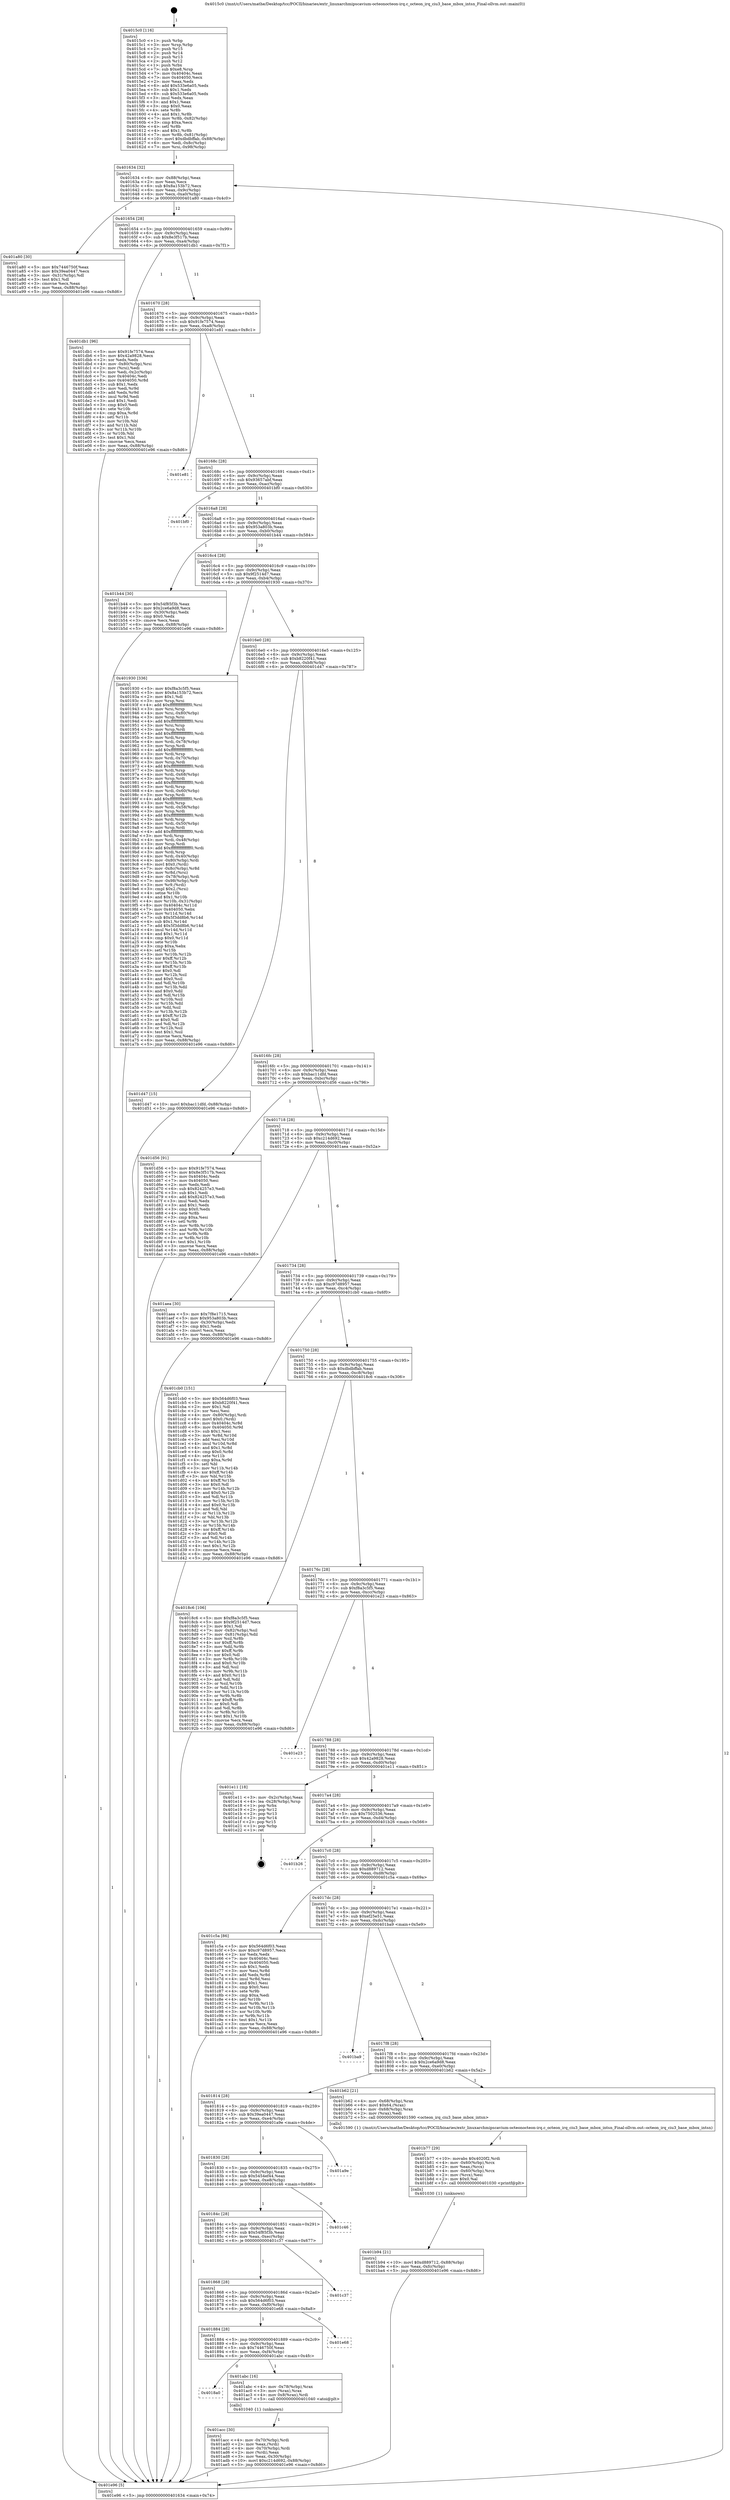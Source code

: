 digraph "0x4015c0" {
  label = "0x4015c0 (/mnt/c/Users/mathe/Desktop/tcc/POCII/binaries/extr_linuxarchmipscavium-octeonocteon-irq.c_octeon_irq_ciu3_base_mbox_intsn_Final-ollvm.out::main(0))"
  labelloc = "t"
  node[shape=record]

  Entry [label="",width=0.3,height=0.3,shape=circle,fillcolor=black,style=filled]
  "0x401634" [label="{
     0x401634 [32]\l
     | [instrs]\l
     &nbsp;&nbsp;0x401634 \<+6\>: mov -0x88(%rbp),%eax\l
     &nbsp;&nbsp;0x40163a \<+2\>: mov %eax,%ecx\l
     &nbsp;&nbsp;0x40163c \<+6\>: sub $0x8a153b72,%ecx\l
     &nbsp;&nbsp;0x401642 \<+6\>: mov %eax,-0x9c(%rbp)\l
     &nbsp;&nbsp;0x401648 \<+6\>: mov %ecx,-0xa0(%rbp)\l
     &nbsp;&nbsp;0x40164e \<+6\>: je 0000000000401a80 \<main+0x4c0\>\l
  }"]
  "0x401a80" [label="{
     0x401a80 [30]\l
     | [instrs]\l
     &nbsp;&nbsp;0x401a80 \<+5\>: mov $0x7446750f,%eax\l
     &nbsp;&nbsp;0x401a85 \<+5\>: mov $0x39ea0447,%ecx\l
     &nbsp;&nbsp;0x401a8a \<+3\>: mov -0x31(%rbp),%dl\l
     &nbsp;&nbsp;0x401a8d \<+3\>: test $0x1,%dl\l
     &nbsp;&nbsp;0x401a90 \<+3\>: cmovne %ecx,%eax\l
     &nbsp;&nbsp;0x401a93 \<+6\>: mov %eax,-0x88(%rbp)\l
     &nbsp;&nbsp;0x401a99 \<+5\>: jmp 0000000000401e96 \<main+0x8d6\>\l
  }"]
  "0x401654" [label="{
     0x401654 [28]\l
     | [instrs]\l
     &nbsp;&nbsp;0x401654 \<+5\>: jmp 0000000000401659 \<main+0x99\>\l
     &nbsp;&nbsp;0x401659 \<+6\>: mov -0x9c(%rbp),%eax\l
     &nbsp;&nbsp;0x40165f \<+5\>: sub $0x8e3f517b,%eax\l
     &nbsp;&nbsp;0x401664 \<+6\>: mov %eax,-0xa4(%rbp)\l
     &nbsp;&nbsp;0x40166a \<+6\>: je 0000000000401db1 \<main+0x7f1\>\l
  }"]
  Exit [label="",width=0.3,height=0.3,shape=circle,fillcolor=black,style=filled,peripheries=2]
  "0x401db1" [label="{
     0x401db1 [96]\l
     | [instrs]\l
     &nbsp;&nbsp;0x401db1 \<+5\>: mov $0x91fe7574,%eax\l
     &nbsp;&nbsp;0x401db6 \<+5\>: mov $0x42a9828,%ecx\l
     &nbsp;&nbsp;0x401dbb \<+2\>: xor %edx,%edx\l
     &nbsp;&nbsp;0x401dbd \<+4\>: mov -0x80(%rbp),%rsi\l
     &nbsp;&nbsp;0x401dc1 \<+2\>: mov (%rsi),%edi\l
     &nbsp;&nbsp;0x401dc3 \<+3\>: mov %edi,-0x2c(%rbp)\l
     &nbsp;&nbsp;0x401dc6 \<+7\>: mov 0x40404c,%edi\l
     &nbsp;&nbsp;0x401dcd \<+8\>: mov 0x404050,%r8d\l
     &nbsp;&nbsp;0x401dd5 \<+3\>: sub $0x1,%edx\l
     &nbsp;&nbsp;0x401dd8 \<+3\>: mov %edi,%r9d\l
     &nbsp;&nbsp;0x401ddb \<+3\>: add %edx,%r9d\l
     &nbsp;&nbsp;0x401dde \<+4\>: imul %r9d,%edi\l
     &nbsp;&nbsp;0x401de2 \<+3\>: and $0x1,%edi\l
     &nbsp;&nbsp;0x401de5 \<+3\>: cmp $0x0,%edi\l
     &nbsp;&nbsp;0x401de8 \<+4\>: sete %r10b\l
     &nbsp;&nbsp;0x401dec \<+4\>: cmp $0xa,%r8d\l
     &nbsp;&nbsp;0x401df0 \<+4\>: setl %r11b\l
     &nbsp;&nbsp;0x401df4 \<+3\>: mov %r10b,%bl\l
     &nbsp;&nbsp;0x401df7 \<+3\>: and %r11b,%bl\l
     &nbsp;&nbsp;0x401dfa \<+3\>: xor %r11b,%r10b\l
     &nbsp;&nbsp;0x401dfd \<+3\>: or %r10b,%bl\l
     &nbsp;&nbsp;0x401e00 \<+3\>: test $0x1,%bl\l
     &nbsp;&nbsp;0x401e03 \<+3\>: cmovne %ecx,%eax\l
     &nbsp;&nbsp;0x401e06 \<+6\>: mov %eax,-0x88(%rbp)\l
     &nbsp;&nbsp;0x401e0c \<+5\>: jmp 0000000000401e96 \<main+0x8d6\>\l
  }"]
  "0x401670" [label="{
     0x401670 [28]\l
     | [instrs]\l
     &nbsp;&nbsp;0x401670 \<+5\>: jmp 0000000000401675 \<main+0xb5\>\l
     &nbsp;&nbsp;0x401675 \<+6\>: mov -0x9c(%rbp),%eax\l
     &nbsp;&nbsp;0x40167b \<+5\>: sub $0x91fe7574,%eax\l
     &nbsp;&nbsp;0x401680 \<+6\>: mov %eax,-0xa8(%rbp)\l
     &nbsp;&nbsp;0x401686 \<+6\>: je 0000000000401e81 \<main+0x8c1\>\l
  }"]
  "0x401b94" [label="{
     0x401b94 [21]\l
     | [instrs]\l
     &nbsp;&nbsp;0x401b94 \<+10\>: movl $0xd889712,-0x88(%rbp)\l
     &nbsp;&nbsp;0x401b9e \<+6\>: mov %eax,-0xfc(%rbp)\l
     &nbsp;&nbsp;0x401ba4 \<+5\>: jmp 0000000000401e96 \<main+0x8d6\>\l
  }"]
  "0x401e81" [label="{
     0x401e81\l
  }", style=dashed]
  "0x40168c" [label="{
     0x40168c [28]\l
     | [instrs]\l
     &nbsp;&nbsp;0x40168c \<+5\>: jmp 0000000000401691 \<main+0xd1\>\l
     &nbsp;&nbsp;0x401691 \<+6\>: mov -0x9c(%rbp),%eax\l
     &nbsp;&nbsp;0x401697 \<+5\>: sub $0x93657abf,%eax\l
     &nbsp;&nbsp;0x40169c \<+6\>: mov %eax,-0xac(%rbp)\l
     &nbsp;&nbsp;0x4016a2 \<+6\>: je 0000000000401bf0 \<main+0x630\>\l
  }"]
  "0x401b77" [label="{
     0x401b77 [29]\l
     | [instrs]\l
     &nbsp;&nbsp;0x401b77 \<+10\>: movabs $0x4020f2,%rdi\l
     &nbsp;&nbsp;0x401b81 \<+4\>: mov -0x60(%rbp),%rcx\l
     &nbsp;&nbsp;0x401b85 \<+2\>: mov %eax,(%rcx)\l
     &nbsp;&nbsp;0x401b87 \<+4\>: mov -0x60(%rbp),%rcx\l
     &nbsp;&nbsp;0x401b8b \<+2\>: mov (%rcx),%esi\l
     &nbsp;&nbsp;0x401b8d \<+2\>: mov $0x0,%al\l
     &nbsp;&nbsp;0x401b8f \<+5\>: call 0000000000401030 \<printf@plt\>\l
     | [calls]\l
     &nbsp;&nbsp;0x401030 \{1\} (unknown)\l
  }"]
  "0x401bf0" [label="{
     0x401bf0\l
  }", style=dashed]
  "0x4016a8" [label="{
     0x4016a8 [28]\l
     | [instrs]\l
     &nbsp;&nbsp;0x4016a8 \<+5\>: jmp 00000000004016ad \<main+0xed\>\l
     &nbsp;&nbsp;0x4016ad \<+6\>: mov -0x9c(%rbp),%eax\l
     &nbsp;&nbsp;0x4016b3 \<+5\>: sub $0x953a803b,%eax\l
     &nbsp;&nbsp;0x4016b8 \<+6\>: mov %eax,-0xb0(%rbp)\l
     &nbsp;&nbsp;0x4016be \<+6\>: je 0000000000401b44 \<main+0x584\>\l
  }"]
  "0x401acc" [label="{
     0x401acc [30]\l
     | [instrs]\l
     &nbsp;&nbsp;0x401acc \<+4\>: mov -0x70(%rbp),%rdi\l
     &nbsp;&nbsp;0x401ad0 \<+2\>: mov %eax,(%rdi)\l
     &nbsp;&nbsp;0x401ad2 \<+4\>: mov -0x70(%rbp),%rdi\l
     &nbsp;&nbsp;0x401ad6 \<+2\>: mov (%rdi),%eax\l
     &nbsp;&nbsp;0x401ad8 \<+3\>: mov %eax,-0x30(%rbp)\l
     &nbsp;&nbsp;0x401adb \<+10\>: movl $0xc214d692,-0x88(%rbp)\l
     &nbsp;&nbsp;0x401ae5 \<+5\>: jmp 0000000000401e96 \<main+0x8d6\>\l
  }"]
  "0x401b44" [label="{
     0x401b44 [30]\l
     | [instrs]\l
     &nbsp;&nbsp;0x401b44 \<+5\>: mov $0x54f85f3b,%eax\l
     &nbsp;&nbsp;0x401b49 \<+5\>: mov $0x2ce6a9d8,%ecx\l
     &nbsp;&nbsp;0x401b4e \<+3\>: mov -0x30(%rbp),%edx\l
     &nbsp;&nbsp;0x401b51 \<+3\>: cmp $0x0,%edx\l
     &nbsp;&nbsp;0x401b54 \<+3\>: cmove %ecx,%eax\l
     &nbsp;&nbsp;0x401b57 \<+6\>: mov %eax,-0x88(%rbp)\l
     &nbsp;&nbsp;0x401b5d \<+5\>: jmp 0000000000401e96 \<main+0x8d6\>\l
  }"]
  "0x4016c4" [label="{
     0x4016c4 [28]\l
     | [instrs]\l
     &nbsp;&nbsp;0x4016c4 \<+5\>: jmp 00000000004016c9 \<main+0x109\>\l
     &nbsp;&nbsp;0x4016c9 \<+6\>: mov -0x9c(%rbp),%eax\l
     &nbsp;&nbsp;0x4016cf \<+5\>: sub $0x9f2514d7,%eax\l
     &nbsp;&nbsp;0x4016d4 \<+6\>: mov %eax,-0xb4(%rbp)\l
     &nbsp;&nbsp;0x4016da \<+6\>: je 0000000000401930 \<main+0x370\>\l
  }"]
  "0x4018a0" [label="{
     0x4018a0\l
  }", style=dashed]
  "0x401930" [label="{
     0x401930 [336]\l
     | [instrs]\l
     &nbsp;&nbsp;0x401930 \<+5\>: mov $0xf8a3c5f5,%eax\l
     &nbsp;&nbsp;0x401935 \<+5\>: mov $0x8a153b72,%ecx\l
     &nbsp;&nbsp;0x40193a \<+2\>: mov $0x1,%dl\l
     &nbsp;&nbsp;0x40193c \<+3\>: mov %rsp,%rsi\l
     &nbsp;&nbsp;0x40193f \<+4\>: add $0xfffffffffffffff0,%rsi\l
     &nbsp;&nbsp;0x401943 \<+3\>: mov %rsi,%rsp\l
     &nbsp;&nbsp;0x401946 \<+4\>: mov %rsi,-0x80(%rbp)\l
     &nbsp;&nbsp;0x40194a \<+3\>: mov %rsp,%rsi\l
     &nbsp;&nbsp;0x40194d \<+4\>: add $0xfffffffffffffff0,%rsi\l
     &nbsp;&nbsp;0x401951 \<+3\>: mov %rsi,%rsp\l
     &nbsp;&nbsp;0x401954 \<+3\>: mov %rsp,%rdi\l
     &nbsp;&nbsp;0x401957 \<+4\>: add $0xfffffffffffffff0,%rdi\l
     &nbsp;&nbsp;0x40195b \<+3\>: mov %rdi,%rsp\l
     &nbsp;&nbsp;0x40195e \<+4\>: mov %rdi,-0x78(%rbp)\l
     &nbsp;&nbsp;0x401962 \<+3\>: mov %rsp,%rdi\l
     &nbsp;&nbsp;0x401965 \<+4\>: add $0xfffffffffffffff0,%rdi\l
     &nbsp;&nbsp;0x401969 \<+3\>: mov %rdi,%rsp\l
     &nbsp;&nbsp;0x40196c \<+4\>: mov %rdi,-0x70(%rbp)\l
     &nbsp;&nbsp;0x401970 \<+3\>: mov %rsp,%rdi\l
     &nbsp;&nbsp;0x401973 \<+4\>: add $0xfffffffffffffff0,%rdi\l
     &nbsp;&nbsp;0x401977 \<+3\>: mov %rdi,%rsp\l
     &nbsp;&nbsp;0x40197a \<+4\>: mov %rdi,-0x68(%rbp)\l
     &nbsp;&nbsp;0x40197e \<+3\>: mov %rsp,%rdi\l
     &nbsp;&nbsp;0x401981 \<+4\>: add $0xfffffffffffffff0,%rdi\l
     &nbsp;&nbsp;0x401985 \<+3\>: mov %rdi,%rsp\l
     &nbsp;&nbsp;0x401988 \<+4\>: mov %rdi,-0x60(%rbp)\l
     &nbsp;&nbsp;0x40198c \<+3\>: mov %rsp,%rdi\l
     &nbsp;&nbsp;0x40198f \<+4\>: add $0xfffffffffffffff0,%rdi\l
     &nbsp;&nbsp;0x401993 \<+3\>: mov %rdi,%rsp\l
     &nbsp;&nbsp;0x401996 \<+4\>: mov %rdi,-0x58(%rbp)\l
     &nbsp;&nbsp;0x40199a \<+3\>: mov %rsp,%rdi\l
     &nbsp;&nbsp;0x40199d \<+4\>: add $0xfffffffffffffff0,%rdi\l
     &nbsp;&nbsp;0x4019a1 \<+3\>: mov %rdi,%rsp\l
     &nbsp;&nbsp;0x4019a4 \<+4\>: mov %rdi,-0x50(%rbp)\l
     &nbsp;&nbsp;0x4019a8 \<+3\>: mov %rsp,%rdi\l
     &nbsp;&nbsp;0x4019ab \<+4\>: add $0xfffffffffffffff0,%rdi\l
     &nbsp;&nbsp;0x4019af \<+3\>: mov %rdi,%rsp\l
     &nbsp;&nbsp;0x4019b2 \<+4\>: mov %rdi,-0x48(%rbp)\l
     &nbsp;&nbsp;0x4019b6 \<+3\>: mov %rsp,%rdi\l
     &nbsp;&nbsp;0x4019b9 \<+4\>: add $0xfffffffffffffff0,%rdi\l
     &nbsp;&nbsp;0x4019bd \<+3\>: mov %rdi,%rsp\l
     &nbsp;&nbsp;0x4019c0 \<+4\>: mov %rdi,-0x40(%rbp)\l
     &nbsp;&nbsp;0x4019c4 \<+4\>: mov -0x80(%rbp),%rdi\l
     &nbsp;&nbsp;0x4019c8 \<+6\>: movl $0x0,(%rdi)\l
     &nbsp;&nbsp;0x4019ce \<+7\>: mov -0x8c(%rbp),%r8d\l
     &nbsp;&nbsp;0x4019d5 \<+3\>: mov %r8d,(%rsi)\l
     &nbsp;&nbsp;0x4019d8 \<+4\>: mov -0x78(%rbp),%rdi\l
     &nbsp;&nbsp;0x4019dc \<+7\>: mov -0x98(%rbp),%r9\l
     &nbsp;&nbsp;0x4019e3 \<+3\>: mov %r9,(%rdi)\l
     &nbsp;&nbsp;0x4019e6 \<+3\>: cmpl $0x2,(%rsi)\l
     &nbsp;&nbsp;0x4019e9 \<+4\>: setne %r10b\l
     &nbsp;&nbsp;0x4019ed \<+4\>: and $0x1,%r10b\l
     &nbsp;&nbsp;0x4019f1 \<+4\>: mov %r10b,-0x31(%rbp)\l
     &nbsp;&nbsp;0x4019f5 \<+8\>: mov 0x40404c,%r11d\l
     &nbsp;&nbsp;0x4019fd \<+7\>: mov 0x404050,%ebx\l
     &nbsp;&nbsp;0x401a04 \<+3\>: mov %r11d,%r14d\l
     &nbsp;&nbsp;0x401a07 \<+7\>: sub $0x5f3dd8b6,%r14d\l
     &nbsp;&nbsp;0x401a0e \<+4\>: sub $0x1,%r14d\l
     &nbsp;&nbsp;0x401a12 \<+7\>: add $0x5f3dd8b6,%r14d\l
     &nbsp;&nbsp;0x401a19 \<+4\>: imul %r14d,%r11d\l
     &nbsp;&nbsp;0x401a1d \<+4\>: and $0x1,%r11d\l
     &nbsp;&nbsp;0x401a21 \<+4\>: cmp $0x0,%r11d\l
     &nbsp;&nbsp;0x401a25 \<+4\>: sete %r10b\l
     &nbsp;&nbsp;0x401a29 \<+3\>: cmp $0xa,%ebx\l
     &nbsp;&nbsp;0x401a2c \<+4\>: setl %r15b\l
     &nbsp;&nbsp;0x401a30 \<+3\>: mov %r10b,%r12b\l
     &nbsp;&nbsp;0x401a33 \<+4\>: xor $0xff,%r12b\l
     &nbsp;&nbsp;0x401a37 \<+3\>: mov %r15b,%r13b\l
     &nbsp;&nbsp;0x401a3a \<+4\>: xor $0xff,%r13b\l
     &nbsp;&nbsp;0x401a3e \<+3\>: xor $0x0,%dl\l
     &nbsp;&nbsp;0x401a41 \<+3\>: mov %r12b,%sil\l
     &nbsp;&nbsp;0x401a44 \<+4\>: and $0x0,%sil\l
     &nbsp;&nbsp;0x401a48 \<+3\>: and %dl,%r10b\l
     &nbsp;&nbsp;0x401a4b \<+3\>: mov %r13b,%dil\l
     &nbsp;&nbsp;0x401a4e \<+4\>: and $0x0,%dil\l
     &nbsp;&nbsp;0x401a52 \<+3\>: and %dl,%r15b\l
     &nbsp;&nbsp;0x401a55 \<+3\>: or %r10b,%sil\l
     &nbsp;&nbsp;0x401a58 \<+3\>: or %r15b,%dil\l
     &nbsp;&nbsp;0x401a5b \<+3\>: xor %dil,%sil\l
     &nbsp;&nbsp;0x401a5e \<+3\>: or %r13b,%r12b\l
     &nbsp;&nbsp;0x401a61 \<+4\>: xor $0xff,%r12b\l
     &nbsp;&nbsp;0x401a65 \<+3\>: or $0x0,%dl\l
     &nbsp;&nbsp;0x401a68 \<+3\>: and %dl,%r12b\l
     &nbsp;&nbsp;0x401a6b \<+3\>: or %r12b,%sil\l
     &nbsp;&nbsp;0x401a6e \<+4\>: test $0x1,%sil\l
     &nbsp;&nbsp;0x401a72 \<+3\>: cmovne %ecx,%eax\l
     &nbsp;&nbsp;0x401a75 \<+6\>: mov %eax,-0x88(%rbp)\l
     &nbsp;&nbsp;0x401a7b \<+5\>: jmp 0000000000401e96 \<main+0x8d6\>\l
  }"]
  "0x4016e0" [label="{
     0x4016e0 [28]\l
     | [instrs]\l
     &nbsp;&nbsp;0x4016e0 \<+5\>: jmp 00000000004016e5 \<main+0x125\>\l
     &nbsp;&nbsp;0x4016e5 \<+6\>: mov -0x9c(%rbp),%eax\l
     &nbsp;&nbsp;0x4016eb \<+5\>: sub $0xb8220f41,%eax\l
     &nbsp;&nbsp;0x4016f0 \<+6\>: mov %eax,-0xb8(%rbp)\l
     &nbsp;&nbsp;0x4016f6 \<+6\>: je 0000000000401d47 \<main+0x787\>\l
  }"]
  "0x401abc" [label="{
     0x401abc [16]\l
     | [instrs]\l
     &nbsp;&nbsp;0x401abc \<+4\>: mov -0x78(%rbp),%rax\l
     &nbsp;&nbsp;0x401ac0 \<+3\>: mov (%rax),%rax\l
     &nbsp;&nbsp;0x401ac3 \<+4\>: mov 0x8(%rax),%rdi\l
     &nbsp;&nbsp;0x401ac7 \<+5\>: call 0000000000401040 \<atoi@plt\>\l
     | [calls]\l
     &nbsp;&nbsp;0x401040 \{1\} (unknown)\l
  }"]
  "0x401d47" [label="{
     0x401d47 [15]\l
     | [instrs]\l
     &nbsp;&nbsp;0x401d47 \<+10\>: movl $0xbac11dfd,-0x88(%rbp)\l
     &nbsp;&nbsp;0x401d51 \<+5\>: jmp 0000000000401e96 \<main+0x8d6\>\l
  }"]
  "0x4016fc" [label="{
     0x4016fc [28]\l
     | [instrs]\l
     &nbsp;&nbsp;0x4016fc \<+5\>: jmp 0000000000401701 \<main+0x141\>\l
     &nbsp;&nbsp;0x401701 \<+6\>: mov -0x9c(%rbp),%eax\l
     &nbsp;&nbsp;0x401707 \<+5\>: sub $0xbac11dfd,%eax\l
     &nbsp;&nbsp;0x40170c \<+6\>: mov %eax,-0xbc(%rbp)\l
     &nbsp;&nbsp;0x401712 \<+6\>: je 0000000000401d56 \<main+0x796\>\l
  }"]
  "0x401884" [label="{
     0x401884 [28]\l
     | [instrs]\l
     &nbsp;&nbsp;0x401884 \<+5\>: jmp 0000000000401889 \<main+0x2c9\>\l
     &nbsp;&nbsp;0x401889 \<+6\>: mov -0x9c(%rbp),%eax\l
     &nbsp;&nbsp;0x40188f \<+5\>: sub $0x7446750f,%eax\l
     &nbsp;&nbsp;0x401894 \<+6\>: mov %eax,-0xf4(%rbp)\l
     &nbsp;&nbsp;0x40189a \<+6\>: je 0000000000401abc \<main+0x4fc\>\l
  }"]
  "0x401d56" [label="{
     0x401d56 [91]\l
     | [instrs]\l
     &nbsp;&nbsp;0x401d56 \<+5\>: mov $0x91fe7574,%eax\l
     &nbsp;&nbsp;0x401d5b \<+5\>: mov $0x8e3f517b,%ecx\l
     &nbsp;&nbsp;0x401d60 \<+7\>: mov 0x40404c,%edx\l
     &nbsp;&nbsp;0x401d67 \<+7\>: mov 0x404050,%esi\l
     &nbsp;&nbsp;0x401d6e \<+2\>: mov %edx,%edi\l
     &nbsp;&nbsp;0x401d70 \<+6\>: sub $0x824257e3,%edi\l
     &nbsp;&nbsp;0x401d76 \<+3\>: sub $0x1,%edi\l
     &nbsp;&nbsp;0x401d79 \<+6\>: add $0x824257e3,%edi\l
     &nbsp;&nbsp;0x401d7f \<+3\>: imul %edi,%edx\l
     &nbsp;&nbsp;0x401d82 \<+3\>: and $0x1,%edx\l
     &nbsp;&nbsp;0x401d85 \<+3\>: cmp $0x0,%edx\l
     &nbsp;&nbsp;0x401d88 \<+4\>: sete %r8b\l
     &nbsp;&nbsp;0x401d8c \<+3\>: cmp $0xa,%esi\l
     &nbsp;&nbsp;0x401d8f \<+4\>: setl %r9b\l
     &nbsp;&nbsp;0x401d93 \<+3\>: mov %r8b,%r10b\l
     &nbsp;&nbsp;0x401d96 \<+3\>: and %r9b,%r10b\l
     &nbsp;&nbsp;0x401d99 \<+3\>: xor %r9b,%r8b\l
     &nbsp;&nbsp;0x401d9c \<+3\>: or %r8b,%r10b\l
     &nbsp;&nbsp;0x401d9f \<+4\>: test $0x1,%r10b\l
     &nbsp;&nbsp;0x401da3 \<+3\>: cmovne %ecx,%eax\l
     &nbsp;&nbsp;0x401da6 \<+6\>: mov %eax,-0x88(%rbp)\l
     &nbsp;&nbsp;0x401dac \<+5\>: jmp 0000000000401e96 \<main+0x8d6\>\l
  }"]
  "0x401718" [label="{
     0x401718 [28]\l
     | [instrs]\l
     &nbsp;&nbsp;0x401718 \<+5\>: jmp 000000000040171d \<main+0x15d\>\l
     &nbsp;&nbsp;0x40171d \<+6\>: mov -0x9c(%rbp),%eax\l
     &nbsp;&nbsp;0x401723 \<+5\>: sub $0xc214d692,%eax\l
     &nbsp;&nbsp;0x401728 \<+6\>: mov %eax,-0xc0(%rbp)\l
     &nbsp;&nbsp;0x40172e \<+6\>: je 0000000000401aea \<main+0x52a\>\l
  }"]
  "0x401e68" [label="{
     0x401e68\l
  }", style=dashed]
  "0x401aea" [label="{
     0x401aea [30]\l
     | [instrs]\l
     &nbsp;&nbsp;0x401aea \<+5\>: mov $0x7f8e1715,%eax\l
     &nbsp;&nbsp;0x401aef \<+5\>: mov $0x953a803b,%ecx\l
     &nbsp;&nbsp;0x401af4 \<+3\>: mov -0x30(%rbp),%edx\l
     &nbsp;&nbsp;0x401af7 \<+3\>: cmp $0x1,%edx\l
     &nbsp;&nbsp;0x401afa \<+3\>: cmovl %ecx,%eax\l
     &nbsp;&nbsp;0x401afd \<+6\>: mov %eax,-0x88(%rbp)\l
     &nbsp;&nbsp;0x401b03 \<+5\>: jmp 0000000000401e96 \<main+0x8d6\>\l
  }"]
  "0x401734" [label="{
     0x401734 [28]\l
     | [instrs]\l
     &nbsp;&nbsp;0x401734 \<+5\>: jmp 0000000000401739 \<main+0x179\>\l
     &nbsp;&nbsp;0x401739 \<+6\>: mov -0x9c(%rbp),%eax\l
     &nbsp;&nbsp;0x40173f \<+5\>: sub $0xc97d8957,%eax\l
     &nbsp;&nbsp;0x401744 \<+6\>: mov %eax,-0xc4(%rbp)\l
     &nbsp;&nbsp;0x40174a \<+6\>: je 0000000000401cb0 \<main+0x6f0\>\l
  }"]
  "0x401868" [label="{
     0x401868 [28]\l
     | [instrs]\l
     &nbsp;&nbsp;0x401868 \<+5\>: jmp 000000000040186d \<main+0x2ad\>\l
     &nbsp;&nbsp;0x40186d \<+6\>: mov -0x9c(%rbp),%eax\l
     &nbsp;&nbsp;0x401873 \<+5\>: sub $0x564d6f03,%eax\l
     &nbsp;&nbsp;0x401878 \<+6\>: mov %eax,-0xf0(%rbp)\l
     &nbsp;&nbsp;0x40187e \<+6\>: je 0000000000401e68 \<main+0x8a8\>\l
  }"]
  "0x401cb0" [label="{
     0x401cb0 [151]\l
     | [instrs]\l
     &nbsp;&nbsp;0x401cb0 \<+5\>: mov $0x564d6f03,%eax\l
     &nbsp;&nbsp;0x401cb5 \<+5\>: mov $0xb8220f41,%ecx\l
     &nbsp;&nbsp;0x401cba \<+2\>: mov $0x1,%dl\l
     &nbsp;&nbsp;0x401cbc \<+2\>: xor %esi,%esi\l
     &nbsp;&nbsp;0x401cbe \<+4\>: mov -0x80(%rbp),%rdi\l
     &nbsp;&nbsp;0x401cc2 \<+6\>: movl $0x0,(%rdi)\l
     &nbsp;&nbsp;0x401cc8 \<+8\>: mov 0x40404c,%r8d\l
     &nbsp;&nbsp;0x401cd0 \<+8\>: mov 0x404050,%r9d\l
     &nbsp;&nbsp;0x401cd8 \<+3\>: sub $0x1,%esi\l
     &nbsp;&nbsp;0x401cdb \<+3\>: mov %r8d,%r10d\l
     &nbsp;&nbsp;0x401cde \<+3\>: add %esi,%r10d\l
     &nbsp;&nbsp;0x401ce1 \<+4\>: imul %r10d,%r8d\l
     &nbsp;&nbsp;0x401ce5 \<+4\>: and $0x1,%r8d\l
     &nbsp;&nbsp;0x401ce9 \<+4\>: cmp $0x0,%r8d\l
     &nbsp;&nbsp;0x401ced \<+4\>: sete %r11b\l
     &nbsp;&nbsp;0x401cf1 \<+4\>: cmp $0xa,%r9d\l
     &nbsp;&nbsp;0x401cf5 \<+3\>: setl %bl\l
     &nbsp;&nbsp;0x401cf8 \<+3\>: mov %r11b,%r14b\l
     &nbsp;&nbsp;0x401cfb \<+4\>: xor $0xff,%r14b\l
     &nbsp;&nbsp;0x401cff \<+3\>: mov %bl,%r15b\l
     &nbsp;&nbsp;0x401d02 \<+4\>: xor $0xff,%r15b\l
     &nbsp;&nbsp;0x401d06 \<+3\>: xor $0x0,%dl\l
     &nbsp;&nbsp;0x401d09 \<+3\>: mov %r14b,%r12b\l
     &nbsp;&nbsp;0x401d0c \<+4\>: and $0x0,%r12b\l
     &nbsp;&nbsp;0x401d10 \<+3\>: and %dl,%r11b\l
     &nbsp;&nbsp;0x401d13 \<+3\>: mov %r15b,%r13b\l
     &nbsp;&nbsp;0x401d16 \<+4\>: and $0x0,%r13b\l
     &nbsp;&nbsp;0x401d1a \<+2\>: and %dl,%bl\l
     &nbsp;&nbsp;0x401d1c \<+3\>: or %r11b,%r12b\l
     &nbsp;&nbsp;0x401d1f \<+3\>: or %bl,%r13b\l
     &nbsp;&nbsp;0x401d22 \<+3\>: xor %r13b,%r12b\l
     &nbsp;&nbsp;0x401d25 \<+3\>: or %r15b,%r14b\l
     &nbsp;&nbsp;0x401d28 \<+4\>: xor $0xff,%r14b\l
     &nbsp;&nbsp;0x401d2c \<+3\>: or $0x0,%dl\l
     &nbsp;&nbsp;0x401d2f \<+3\>: and %dl,%r14b\l
     &nbsp;&nbsp;0x401d32 \<+3\>: or %r14b,%r12b\l
     &nbsp;&nbsp;0x401d35 \<+4\>: test $0x1,%r12b\l
     &nbsp;&nbsp;0x401d39 \<+3\>: cmovne %ecx,%eax\l
     &nbsp;&nbsp;0x401d3c \<+6\>: mov %eax,-0x88(%rbp)\l
     &nbsp;&nbsp;0x401d42 \<+5\>: jmp 0000000000401e96 \<main+0x8d6\>\l
  }"]
  "0x401750" [label="{
     0x401750 [28]\l
     | [instrs]\l
     &nbsp;&nbsp;0x401750 \<+5\>: jmp 0000000000401755 \<main+0x195\>\l
     &nbsp;&nbsp;0x401755 \<+6\>: mov -0x9c(%rbp),%eax\l
     &nbsp;&nbsp;0x40175b \<+5\>: sub $0xdbdbffab,%eax\l
     &nbsp;&nbsp;0x401760 \<+6\>: mov %eax,-0xc8(%rbp)\l
     &nbsp;&nbsp;0x401766 \<+6\>: je 00000000004018c6 \<main+0x306\>\l
  }"]
  "0x401c37" [label="{
     0x401c37\l
  }", style=dashed]
  "0x4018c6" [label="{
     0x4018c6 [106]\l
     | [instrs]\l
     &nbsp;&nbsp;0x4018c6 \<+5\>: mov $0xf8a3c5f5,%eax\l
     &nbsp;&nbsp;0x4018cb \<+5\>: mov $0x9f2514d7,%ecx\l
     &nbsp;&nbsp;0x4018d0 \<+2\>: mov $0x1,%dl\l
     &nbsp;&nbsp;0x4018d2 \<+7\>: mov -0x82(%rbp),%sil\l
     &nbsp;&nbsp;0x4018d9 \<+7\>: mov -0x81(%rbp),%dil\l
     &nbsp;&nbsp;0x4018e0 \<+3\>: mov %sil,%r8b\l
     &nbsp;&nbsp;0x4018e3 \<+4\>: xor $0xff,%r8b\l
     &nbsp;&nbsp;0x4018e7 \<+3\>: mov %dil,%r9b\l
     &nbsp;&nbsp;0x4018ea \<+4\>: xor $0xff,%r9b\l
     &nbsp;&nbsp;0x4018ee \<+3\>: xor $0x0,%dl\l
     &nbsp;&nbsp;0x4018f1 \<+3\>: mov %r8b,%r10b\l
     &nbsp;&nbsp;0x4018f4 \<+4\>: and $0x0,%r10b\l
     &nbsp;&nbsp;0x4018f8 \<+3\>: and %dl,%sil\l
     &nbsp;&nbsp;0x4018fb \<+3\>: mov %r9b,%r11b\l
     &nbsp;&nbsp;0x4018fe \<+4\>: and $0x0,%r11b\l
     &nbsp;&nbsp;0x401902 \<+3\>: and %dl,%dil\l
     &nbsp;&nbsp;0x401905 \<+3\>: or %sil,%r10b\l
     &nbsp;&nbsp;0x401908 \<+3\>: or %dil,%r11b\l
     &nbsp;&nbsp;0x40190b \<+3\>: xor %r11b,%r10b\l
     &nbsp;&nbsp;0x40190e \<+3\>: or %r9b,%r8b\l
     &nbsp;&nbsp;0x401911 \<+4\>: xor $0xff,%r8b\l
     &nbsp;&nbsp;0x401915 \<+3\>: or $0x0,%dl\l
     &nbsp;&nbsp;0x401918 \<+3\>: and %dl,%r8b\l
     &nbsp;&nbsp;0x40191b \<+3\>: or %r8b,%r10b\l
     &nbsp;&nbsp;0x40191e \<+4\>: test $0x1,%r10b\l
     &nbsp;&nbsp;0x401922 \<+3\>: cmovne %ecx,%eax\l
     &nbsp;&nbsp;0x401925 \<+6\>: mov %eax,-0x88(%rbp)\l
     &nbsp;&nbsp;0x40192b \<+5\>: jmp 0000000000401e96 \<main+0x8d6\>\l
  }"]
  "0x40176c" [label="{
     0x40176c [28]\l
     | [instrs]\l
     &nbsp;&nbsp;0x40176c \<+5\>: jmp 0000000000401771 \<main+0x1b1\>\l
     &nbsp;&nbsp;0x401771 \<+6\>: mov -0x9c(%rbp),%eax\l
     &nbsp;&nbsp;0x401777 \<+5\>: sub $0xf8a3c5f5,%eax\l
     &nbsp;&nbsp;0x40177c \<+6\>: mov %eax,-0xcc(%rbp)\l
     &nbsp;&nbsp;0x401782 \<+6\>: je 0000000000401e23 \<main+0x863\>\l
  }"]
  "0x401e96" [label="{
     0x401e96 [5]\l
     | [instrs]\l
     &nbsp;&nbsp;0x401e96 \<+5\>: jmp 0000000000401634 \<main+0x74\>\l
  }"]
  "0x4015c0" [label="{
     0x4015c0 [116]\l
     | [instrs]\l
     &nbsp;&nbsp;0x4015c0 \<+1\>: push %rbp\l
     &nbsp;&nbsp;0x4015c1 \<+3\>: mov %rsp,%rbp\l
     &nbsp;&nbsp;0x4015c4 \<+2\>: push %r15\l
     &nbsp;&nbsp;0x4015c6 \<+2\>: push %r14\l
     &nbsp;&nbsp;0x4015c8 \<+2\>: push %r13\l
     &nbsp;&nbsp;0x4015ca \<+2\>: push %r12\l
     &nbsp;&nbsp;0x4015cc \<+1\>: push %rbx\l
     &nbsp;&nbsp;0x4015cd \<+7\>: sub $0xe8,%rsp\l
     &nbsp;&nbsp;0x4015d4 \<+7\>: mov 0x40404c,%eax\l
     &nbsp;&nbsp;0x4015db \<+7\>: mov 0x404050,%ecx\l
     &nbsp;&nbsp;0x4015e2 \<+2\>: mov %eax,%edx\l
     &nbsp;&nbsp;0x4015e4 \<+6\>: add $0x533e6a05,%edx\l
     &nbsp;&nbsp;0x4015ea \<+3\>: sub $0x1,%edx\l
     &nbsp;&nbsp;0x4015ed \<+6\>: sub $0x533e6a05,%edx\l
     &nbsp;&nbsp;0x4015f3 \<+3\>: imul %edx,%eax\l
     &nbsp;&nbsp;0x4015f6 \<+3\>: and $0x1,%eax\l
     &nbsp;&nbsp;0x4015f9 \<+3\>: cmp $0x0,%eax\l
     &nbsp;&nbsp;0x4015fc \<+4\>: sete %r8b\l
     &nbsp;&nbsp;0x401600 \<+4\>: and $0x1,%r8b\l
     &nbsp;&nbsp;0x401604 \<+7\>: mov %r8b,-0x82(%rbp)\l
     &nbsp;&nbsp;0x40160b \<+3\>: cmp $0xa,%ecx\l
     &nbsp;&nbsp;0x40160e \<+4\>: setl %r8b\l
     &nbsp;&nbsp;0x401612 \<+4\>: and $0x1,%r8b\l
     &nbsp;&nbsp;0x401616 \<+7\>: mov %r8b,-0x81(%rbp)\l
     &nbsp;&nbsp;0x40161d \<+10\>: movl $0xdbdbffab,-0x88(%rbp)\l
     &nbsp;&nbsp;0x401627 \<+6\>: mov %edi,-0x8c(%rbp)\l
     &nbsp;&nbsp;0x40162d \<+7\>: mov %rsi,-0x98(%rbp)\l
  }"]
  "0x40184c" [label="{
     0x40184c [28]\l
     | [instrs]\l
     &nbsp;&nbsp;0x40184c \<+5\>: jmp 0000000000401851 \<main+0x291\>\l
     &nbsp;&nbsp;0x401851 \<+6\>: mov -0x9c(%rbp),%eax\l
     &nbsp;&nbsp;0x401857 \<+5\>: sub $0x54f85f3b,%eax\l
     &nbsp;&nbsp;0x40185c \<+6\>: mov %eax,-0xec(%rbp)\l
     &nbsp;&nbsp;0x401862 \<+6\>: je 0000000000401c37 \<main+0x677\>\l
  }"]
  "0x401c46" [label="{
     0x401c46\l
  }", style=dashed]
  "0x401e23" [label="{
     0x401e23\l
  }", style=dashed]
  "0x401788" [label="{
     0x401788 [28]\l
     | [instrs]\l
     &nbsp;&nbsp;0x401788 \<+5\>: jmp 000000000040178d \<main+0x1cd\>\l
     &nbsp;&nbsp;0x40178d \<+6\>: mov -0x9c(%rbp),%eax\l
     &nbsp;&nbsp;0x401793 \<+5\>: sub $0x42a9828,%eax\l
     &nbsp;&nbsp;0x401798 \<+6\>: mov %eax,-0xd0(%rbp)\l
     &nbsp;&nbsp;0x40179e \<+6\>: je 0000000000401e11 \<main+0x851\>\l
  }"]
  "0x401830" [label="{
     0x401830 [28]\l
     | [instrs]\l
     &nbsp;&nbsp;0x401830 \<+5\>: jmp 0000000000401835 \<main+0x275\>\l
     &nbsp;&nbsp;0x401835 \<+6\>: mov -0x9c(%rbp),%eax\l
     &nbsp;&nbsp;0x40183b \<+5\>: sub $0x5454ef44,%eax\l
     &nbsp;&nbsp;0x401840 \<+6\>: mov %eax,-0xe8(%rbp)\l
     &nbsp;&nbsp;0x401846 \<+6\>: je 0000000000401c46 \<main+0x686\>\l
  }"]
  "0x401e11" [label="{
     0x401e11 [18]\l
     | [instrs]\l
     &nbsp;&nbsp;0x401e11 \<+3\>: mov -0x2c(%rbp),%eax\l
     &nbsp;&nbsp;0x401e14 \<+4\>: lea -0x28(%rbp),%rsp\l
     &nbsp;&nbsp;0x401e18 \<+1\>: pop %rbx\l
     &nbsp;&nbsp;0x401e19 \<+2\>: pop %r12\l
     &nbsp;&nbsp;0x401e1b \<+2\>: pop %r13\l
     &nbsp;&nbsp;0x401e1d \<+2\>: pop %r14\l
     &nbsp;&nbsp;0x401e1f \<+2\>: pop %r15\l
     &nbsp;&nbsp;0x401e21 \<+1\>: pop %rbp\l
     &nbsp;&nbsp;0x401e22 \<+1\>: ret\l
  }"]
  "0x4017a4" [label="{
     0x4017a4 [28]\l
     | [instrs]\l
     &nbsp;&nbsp;0x4017a4 \<+5\>: jmp 00000000004017a9 \<main+0x1e9\>\l
     &nbsp;&nbsp;0x4017a9 \<+6\>: mov -0x9c(%rbp),%eax\l
     &nbsp;&nbsp;0x4017af \<+5\>: sub $0x7502536,%eax\l
     &nbsp;&nbsp;0x4017b4 \<+6\>: mov %eax,-0xd4(%rbp)\l
     &nbsp;&nbsp;0x4017ba \<+6\>: je 0000000000401b26 \<main+0x566\>\l
  }"]
  "0x401a9e" [label="{
     0x401a9e\l
  }", style=dashed]
  "0x401b26" [label="{
     0x401b26\l
  }", style=dashed]
  "0x4017c0" [label="{
     0x4017c0 [28]\l
     | [instrs]\l
     &nbsp;&nbsp;0x4017c0 \<+5\>: jmp 00000000004017c5 \<main+0x205\>\l
     &nbsp;&nbsp;0x4017c5 \<+6\>: mov -0x9c(%rbp),%eax\l
     &nbsp;&nbsp;0x4017cb \<+5\>: sub $0xd889712,%eax\l
     &nbsp;&nbsp;0x4017d0 \<+6\>: mov %eax,-0xd8(%rbp)\l
     &nbsp;&nbsp;0x4017d6 \<+6\>: je 0000000000401c5a \<main+0x69a\>\l
  }"]
  "0x401814" [label="{
     0x401814 [28]\l
     | [instrs]\l
     &nbsp;&nbsp;0x401814 \<+5\>: jmp 0000000000401819 \<main+0x259\>\l
     &nbsp;&nbsp;0x401819 \<+6\>: mov -0x9c(%rbp),%eax\l
     &nbsp;&nbsp;0x40181f \<+5\>: sub $0x39ea0447,%eax\l
     &nbsp;&nbsp;0x401824 \<+6\>: mov %eax,-0xe4(%rbp)\l
     &nbsp;&nbsp;0x40182a \<+6\>: je 0000000000401a9e \<main+0x4de\>\l
  }"]
  "0x401c5a" [label="{
     0x401c5a [86]\l
     | [instrs]\l
     &nbsp;&nbsp;0x401c5a \<+5\>: mov $0x564d6f03,%eax\l
     &nbsp;&nbsp;0x401c5f \<+5\>: mov $0xc97d8957,%ecx\l
     &nbsp;&nbsp;0x401c64 \<+2\>: xor %edx,%edx\l
     &nbsp;&nbsp;0x401c66 \<+7\>: mov 0x40404c,%esi\l
     &nbsp;&nbsp;0x401c6d \<+7\>: mov 0x404050,%edi\l
     &nbsp;&nbsp;0x401c74 \<+3\>: sub $0x1,%edx\l
     &nbsp;&nbsp;0x401c77 \<+3\>: mov %esi,%r8d\l
     &nbsp;&nbsp;0x401c7a \<+3\>: add %edx,%r8d\l
     &nbsp;&nbsp;0x401c7d \<+4\>: imul %r8d,%esi\l
     &nbsp;&nbsp;0x401c81 \<+3\>: and $0x1,%esi\l
     &nbsp;&nbsp;0x401c84 \<+3\>: cmp $0x0,%esi\l
     &nbsp;&nbsp;0x401c87 \<+4\>: sete %r9b\l
     &nbsp;&nbsp;0x401c8b \<+3\>: cmp $0xa,%edi\l
     &nbsp;&nbsp;0x401c8e \<+4\>: setl %r10b\l
     &nbsp;&nbsp;0x401c92 \<+3\>: mov %r9b,%r11b\l
     &nbsp;&nbsp;0x401c95 \<+3\>: and %r10b,%r11b\l
     &nbsp;&nbsp;0x401c98 \<+3\>: xor %r10b,%r9b\l
     &nbsp;&nbsp;0x401c9b \<+3\>: or %r9b,%r11b\l
     &nbsp;&nbsp;0x401c9e \<+4\>: test $0x1,%r11b\l
     &nbsp;&nbsp;0x401ca2 \<+3\>: cmovne %ecx,%eax\l
     &nbsp;&nbsp;0x401ca5 \<+6\>: mov %eax,-0x88(%rbp)\l
     &nbsp;&nbsp;0x401cab \<+5\>: jmp 0000000000401e96 \<main+0x8d6\>\l
  }"]
  "0x4017dc" [label="{
     0x4017dc [28]\l
     | [instrs]\l
     &nbsp;&nbsp;0x4017dc \<+5\>: jmp 00000000004017e1 \<main+0x221\>\l
     &nbsp;&nbsp;0x4017e1 \<+6\>: mov -0x9c(%rbp),%eax\l
     &nbsp;&nbsp;0x4017e7 \<+5\>: sub $0xef25e51,%eax\l
     &nbsp;&nbsp;0x4017ec \<+6\>: mov %eax,-0xdc(%rbp)\l
     &nbsp;&nbsp;0x4017f2 \<+6\>: je 0000000000401ba9 \<main+0x5e9\>\l
  }"]
  "0x401b62" [label="{
     0x401b62 [21]\l
     | [instrs]\l
     &nbsp;&nbsp;0x401b62 \<+4\>: mov -0x68(%rbp),%rax\l
     &nbsp;&nbsp;0x401b66 \<+6\>: movl $0x64,(%rax)\l
     &nbsp;&nbsp;0x401b6c \<+4\>: mov -0x68(%rbp),%rax\l
     &nbsp;&nbsp;0x401b70 \<+2\>: mov (%rax),%edi\l
     &nbsp;&nbsp;0x401b72 \<+5\>: call 0000000000401590 \<octeon_irq_ciu3_base_mbox_intsn\>\l
     | [calls]\l
     &nbsp;&nbsp;0x401590 \{1\} (/mnt/c/Users/mathe/Desktop/tcc/POCII/binaries/extr_linuxarchmipscavium-octeonocteon-irq.c_octeon_irq_ciu3_base_mbox_intsn_Final-ollvm.out::octeon_irq_ciu3_base_mbox_intsn)\l
  }"]
  "0x401ba9" [label="{
     0x401ba9\l
  }", style=dashed]
  "0x4017f8" [label="{
     0x4017f8 [28]\l
     | [instrs]\l
     &nbsp;&nbsp;0x4017f8 \<+5\>: jmp 00000000004017fd \<main+0x23d\>\l
     &nbsp;&nbsp;0x4017fd \<+6\>: mov -0x9c(%rbp),%eax\l
     &nbsp;&nbsp;0x401803 \<+5\>: sub $0x2ce6a9d8,%eax\l
     &nbsp;&nbsp;0x401808 \<+6\>: mov %eax,-0xe0(%rbp)\l
     &nbsp;&nbsp;0x40180e \<+6\>: je 0000000000401b62 \<main+0x5a2\>\l
  }"]
  Entry -> "0x4015c0" [label=" 1"]
  "0x401634" -> "0x401a80" [label=" 1"]
  "0x401634" -> "0x401654" [label=" 12"]
  "0x401e11" -> Exit [label=" 1"]
  "0x401654" -> "0x401db1" [label=" 1"]
  "0x401654" -> "0x401670" [label=" 11"]
  "0x401db1" -> "0x401e96" [label=" 1"]
  "0x401670" -> "0x401e81" [label=" 0"]
  "0x401670" -> "0x40168c" [label=" 11"]
  "0x401d56" -> "0x401e96" [label=" 1"]
  "0x40168c" -> "0x401bf0" [label=" 0"]
  "0x40168c" -> "0x4016a8" [label=" 11"]
  "0x401d47" -> "0x401e96" [label=" 1"]
  "0x4016a8" -> "0x401b44" [label=" 1"]
  "0x4016a8" -> "0x4016c4" [label=" 10"]
  "0x401cb0" -> "0x401e96" [label=" 1"]
  "0x4016c4" -> "0x401930" [label=" 1"]
  "0x4016c4" -> "0x4016e0" [label=" 9"]
  "0x401c5a" -> "0x401e96" [label=" 1"]
  "0x4016e0" -> "0x401d47" [label=" 1"]
  "0x4016e0" -> "0x4016fc" [label=" 8"]
  "0x401b94" -> "0x401e96" [label=" 1"]
  "0x4016fc" -> "0x401d56" [label=" 1"]
  "0x4016fc" -> "0x401718" [label=" 7"]
  "0x401b62" -> "0x401b77" [label=" 1"]
  "0x401718" -> "0x401aea" [label=" 1"]
  "0x401718" -> "0x401734" [label=" 6"]
  "0x401b44" -> "0x401e96" [label=" 1"]
  "0x401734" -> "0x401cb0" [label=" 1"]
  "0x401734" -> "0x401750" [label=" 5"]
  "0x401acc" -> "0x401e96" [label=" 1"]
  "0x401750" -> "0x4018c6" [label=" 1"]
  "0x401750" -> "0x40176c" [label=" 4"]
  "0x4018c6" -> "0x401e96" [label=" 1"]
  "0x4015c0" -> "0x401634" [label=" 1"]
  "0x401e96" -> "0x401634" [label=" 12"]
  "0x401abc" -> "0x401acc" [label=" 1"]
  "0x401930" -> "0x401e96" [label=" 1"]
  "0x401a80" -> "0x401e96" [label=" 1"]
  "0x401884" -> "0x401abc" [label=" 1"]
  "0x40176c" -> "0x401e23" [label=" 0"]
  "0x40176c" -> "0x401788" [label=" 4"]
  "0x401b77" -> "0x401b94" [label=" 1"]
  "0x401788" -> "0x401e11" [label=" 1"]
  "0x401788" -> "0x4017a4" [label=" 3"]
  "0x401868" -> "0x401e68" [label=" 0"]
  "0x4017a4" -> "0x401b26" [label=" 0"]
  "0x4017a4" -> "0x4017c0" [label=" 3"]
  "0x401aea" -> "0x401e96" [label=" 1"]
  "0x4017c0" -> "0x401c5a" [label=" 1"]
  "0x4017c0" -> "0x4017dc" [label=" 2"]
  "0x40184c" -> "0x401c37" [label=" 0"]
  "0x4017dc" -> "0x401ba9" [label=" 0"]
  "0x4017dc" -> "0x4017f8" [label=" 2"]
  "0x401884" -> "0x4018a0" [label=" 0"]
  "0x4017f8" -> "0x401b62" [label=" 1"]
  "0x4017f8" -> "0x401814" [label=" 1"]
  "0x40184c" -> "0x401868" [label=" 1"]
  "0x401814" -> "0x401a9e" [label=" 0"]
  "0x401814" -> "0x401830" [label=" 1"]
  "0x401868" -> "0x401884" [label=" 1"]
  "0x401830" -> "0x401c46" [label=" 0"]
  "0x401830" -> "0x40184c" [label=" 1"]
}
